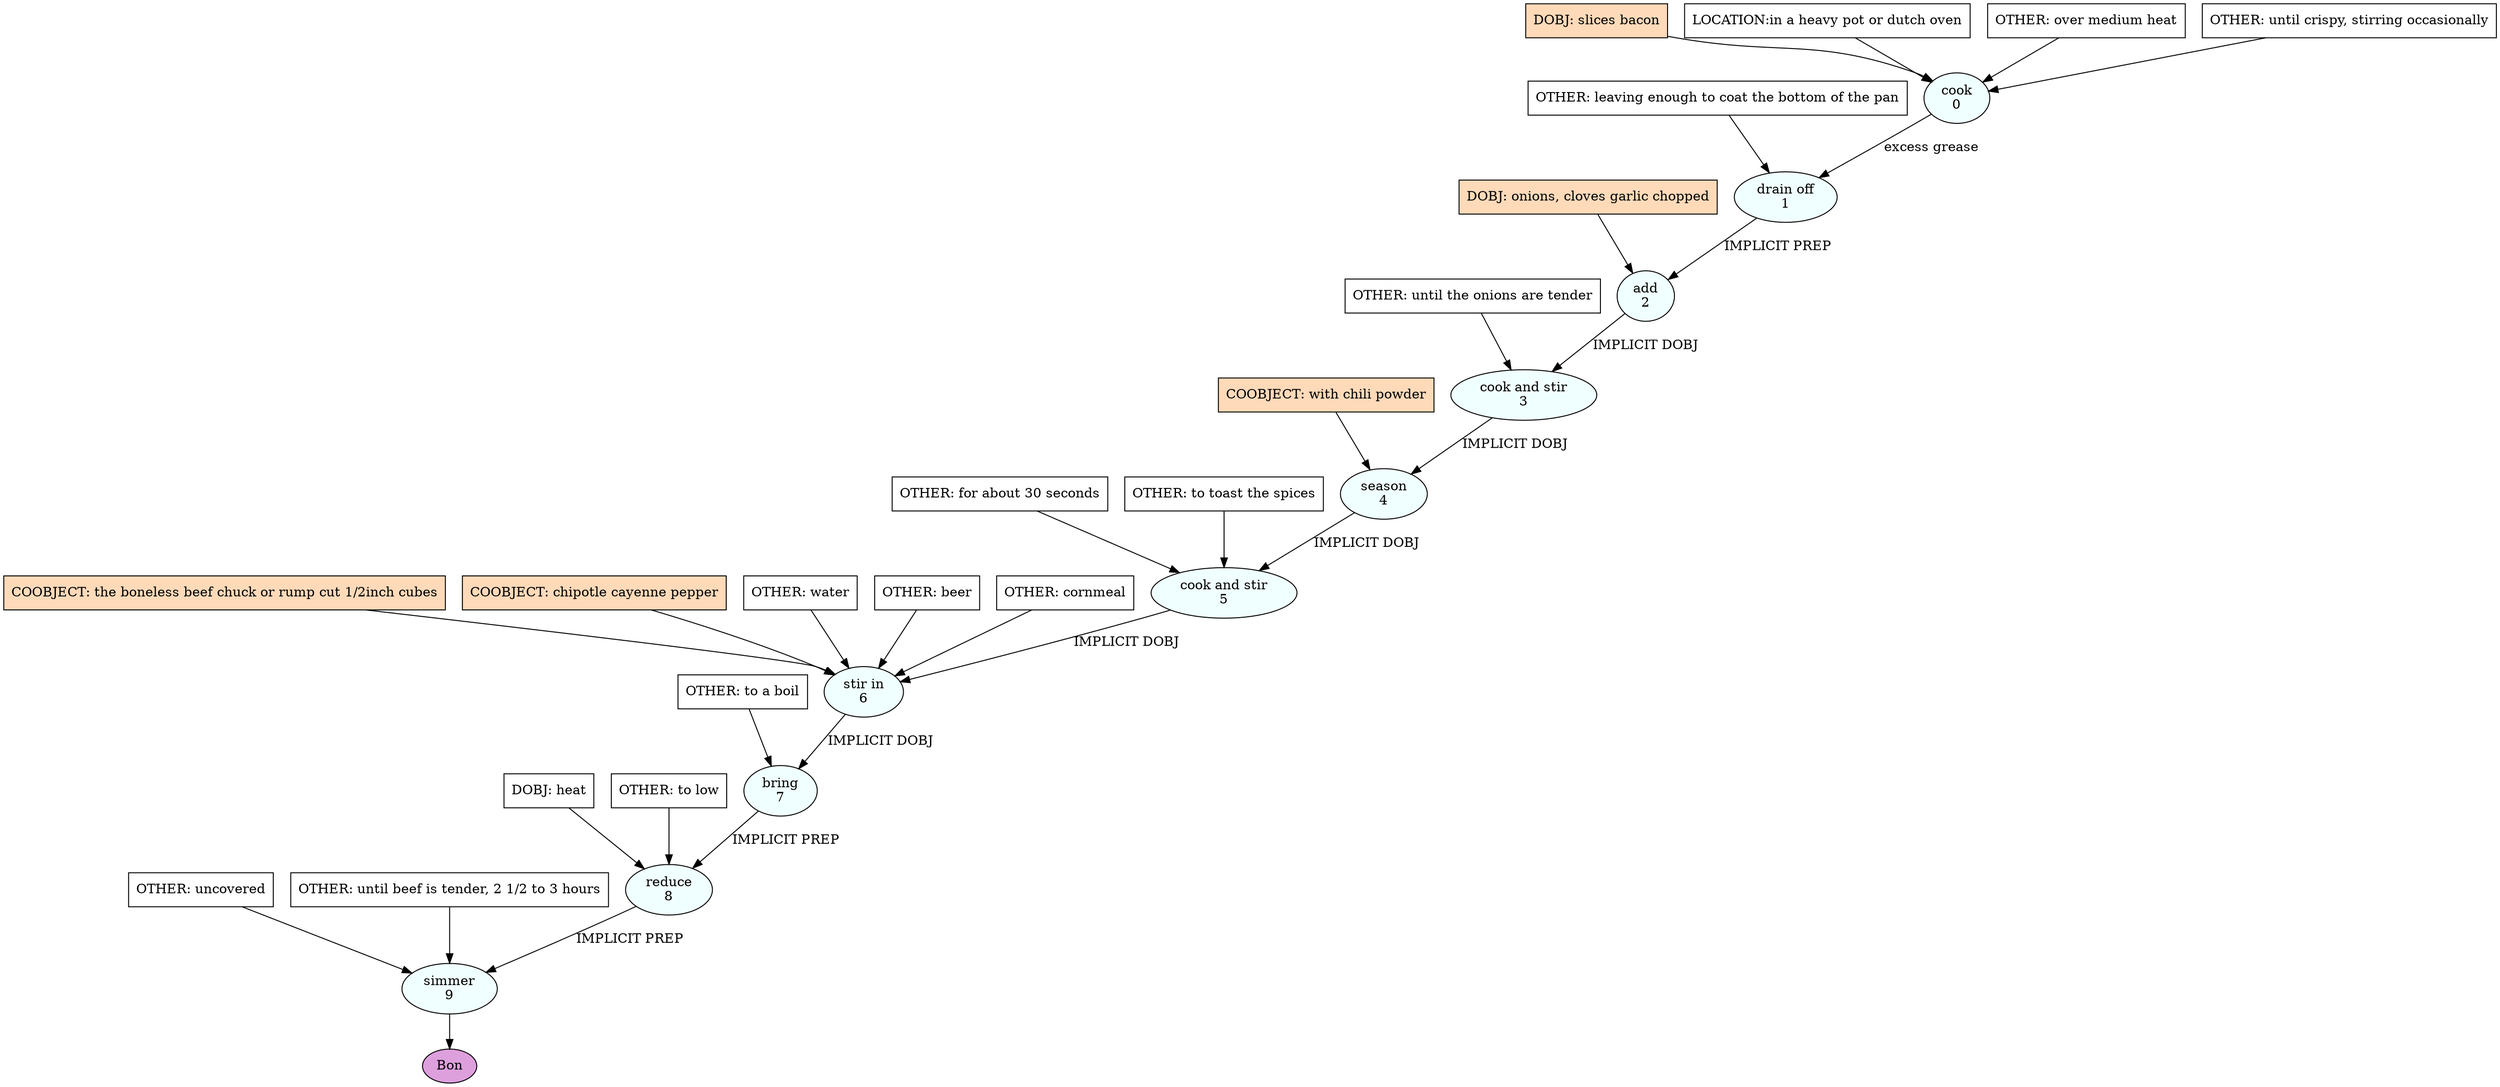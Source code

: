 digraph recipe {
E0[label="cook
0", shape=oval, style=filled, fillcolor=azure]
E1[label="drain off
1", shape=oval, style=filled, fillcolor=azure]
E2[label="add
2", shape=oval, style=filled, fillcolor=azure]
E3[label="cook and stir
3", shape=oval, style=filled, fillcolor=azure]
E4[label="season
4", shape=oval, style=filled, fillcolor=azure]
E5[label="cook and stir
5", shape=oval, style=filled, fillcolor=azure]
E6[label="stir in
6", shape=oval, style=filled, fillcolor=azure]
E7[label="bring
7", shape=oval, style=filled, fillcolor=azure]
E8[label="reduce
8", shape=oval, style=filled, fillcolor=azure]
E9[label="simmer
9", shape=oval, style=filled, fillcolor=azure]
D0[label="DOBJ: slices bacon", shape=box, style=filled, fillcolor=peachpuff]
D0 -> E0
P0_0[label="LOCATION:in a heavy pot or dutch oven", shape=box, style=filled, fillcolor=white]
P0_0 -> E0
O0_0[label="OTHER: over medium heat", shape=box, style=filled, fillcolor=white]
O0_0 -> E0
O0_1[label="OTHER: until crispy, stirring occasionally", shape=box, style=filled, fillcolor=white]
O0_1 -> E0
E0 -> E1 [label="excess grease"]
O1_0_0[label="OTHER: leaving enough to coat the bottom of the pan", shape=box, style=filled, fillcolor=white]
O1_0_0 -> E1
D2_ing[label="DOBJ: onions, cloves garlic chopped", shape=box, style=filled, fillcolor=peachpuff]
D2_ing -> E2
E1 -> E2 [label="IMPLICIT PREP"]
E2 -> E3 [label="IMPLICIT DOBJ"]
O3_0_0[label="OTHER: until the onions are tender", shape=box, style=filled, fillcolor=white]
O3_0_0 -> E3
E3 -> E4 [label="IMPLICIT DOBJ"]
P4_0_ing[label="COOBJECT: with chili powder", shape=box, style=filled, fillcolor=peachpuff]
P4_0_ing -> E4
E4 -> E5 [label="IMPLICIT DOBJ"]
O5_0_0[label="OTHER: for about 30 seconds", shape=box, style=filled, fillcolor=white]
O5_0_0 -> E5
O5_1_0[label="OTHER: to toast the spices", shape=box, style=filled, fillcolor=white]
O5_1_0 -> E5
E5 -> E6 [label="IMPLICIT DOBJ"]
P6_0_ing[label="COOBJECT: the boneless beef chuck or rump cut 1/2inch cubes", shape=box, style=filled, fillcolor=peachpuff]
P6_0_ing -> E6
P6_1_ing[label="COOBJECT: chipotle cayenne pepper", shape=box, style=filled, fillcolor=peachpuff]
P6_1_ing -> E6
O6_0_0[label="OTHER: water", shape=box, style=filled, fillcolor=white]
O6_0_0 -> E6
O6_1_0[label="OTHER: beer", shape=box, style=filled, fillcolor=white]
O6_1_0 -> E6
O6_2_0[label="OTHER: cornmeal", shape=box, style=filled, fillcolor=white]
O6_2_0 -> E6
E6 -> E7 [label="IMPLICIT DOBJ"]
O7_0_0[label="OTHER: to a boil", shape=box, style=filled, fillcolor=white]
O7_0_0 -> E7
D8_0[label="DOBJ: heat", shape=box, style=filled, fillcolor=white]
D8_0 -> E8
E7 -> E8 [label="IMPLICIT PREP"]
O8_0_0[label="OTHER: to low", shape=box, style=filled, fillcolor=white]
O8_0_0 -> E8
E8 -> E9 [label="IMPLICIT PREP"]
O9_0_0[label="OTHER: uncovered", shape=box, style=filled, fillcolor=white]
O9_0_0 -> E9
O9_1_0[label="OTHER: until beef is tender, 2 1/2 to 3 hours", shape=box, style=filled, fillcolor=white]
O9_1_0 -> E9
EOR[label="Bon", shape=oval, style=filled, fillcolor=plum]
E9 -> EOR
}
